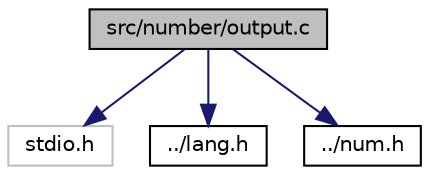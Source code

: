 digraph "src/number/output.c"
{
  edge [fontname="Helvetica",fontsize="10",labelfontname="Helvetica",labelfontsize="10"];
  node [fontname="Helvetica",fontsize="10",shape=record];
  Node0 [label="src/number/output.c",height=0.2,width=0.4,color="black", fillcolor="grey75", style="filled", fontcolor="black"];
  Node0 -> Node1 [color="midnightblue",fontsize="10",style="solid",fontname="Helvetica"];
  Node1 [label="stdio.h",height=0.2,width=0.4,color="grey75", fillcolor="white", style="filled"];
  Node0 -> Node2 [color="midnightblue",fontsize="10",style="solid",fontname="Helvetica"];
  Node2 [label="../lang.h",height=0.2,width=0.4,color="black", fillcolor="white", style="filled",URL="$lang_8h_source.html"];
  Node0 -> Node3 [color="midnightblue",fontsize="10",style="solid",fontname="Helvetica"];
  Node3 [label="../num.h",height=0.2,width=0.4,color="black", fillcolor="white", style="filled",URL="$num_8h.html",tooltip="This file represents a combination of numbers. "];
}

